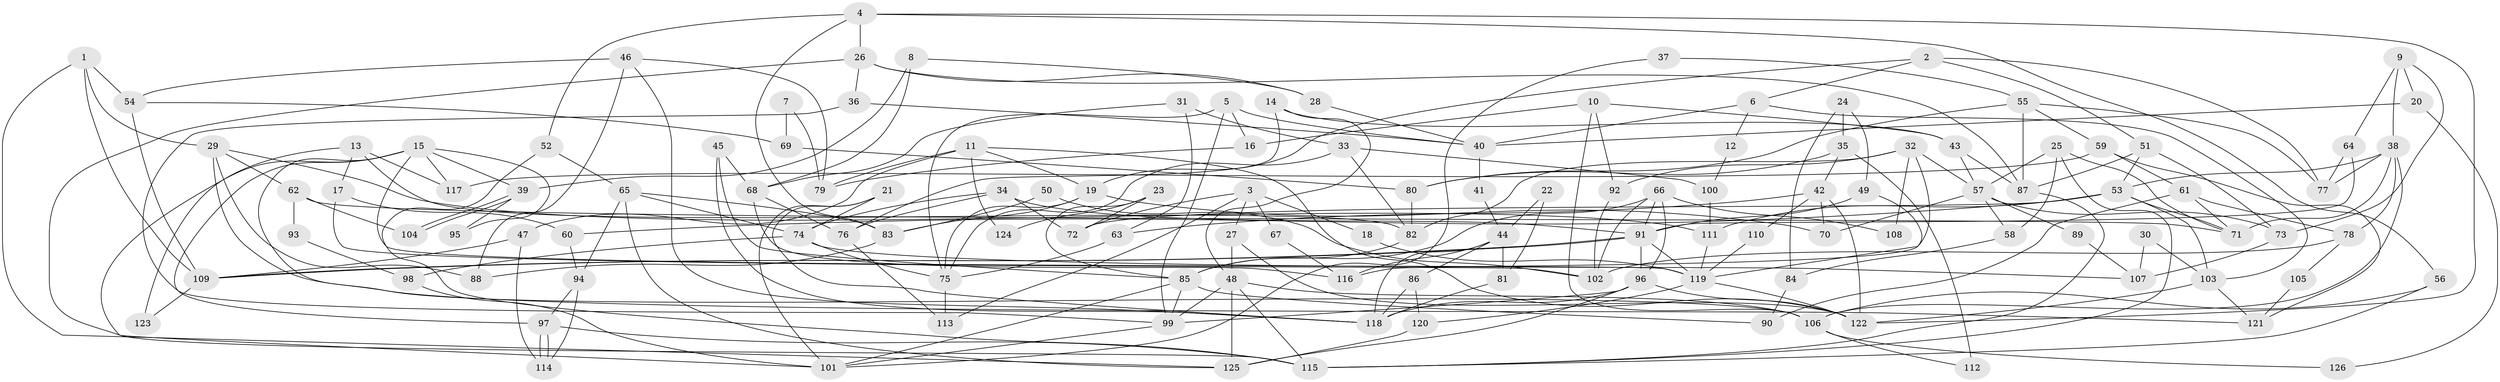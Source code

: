 // Generated by graph-tools (version 1.1) at 2025/26/03/09/25 03:26:15]
// undirected, 126 vertices, 252 edges
graph export_dot {
graph [start="1"]
  node [color=gray90,style=filled];
  1;
  2;
  3;
  4;
  5;
  6;
  7;
  8;
  9;
  10;
  11;
  12;
  13;
  14;
  15;
  16;
  17;
  18;
  19;
  20;
  21;
  22;
  23;
  24;
  25;
  26;
  27;
  28;
  29;
  30;
  31;
  32;
  33;
  34;
  35;
  36;
  37;
  38;
  39;
  40;
  41;
  42;
  43;
  44;
  45;
  46;
  47;
  48;
  49;
  50;
  51;
  52;
  53;
  54;
  55;
  56;
  57;
  58;
  59;
  60;
  61;
  62;
  63;
  64;
  65;
  66;
  67;
  68;
  69;
  70;
  71;
  72;
  73;
  74;
  75;
  76;
  77;
  78;
  79;
  80;
  81;
  82;
  83;
  84;
  85;
  86;
  87;
  88;
  89;
  90;
  91;
  92;
  93;
  94;
  95;
  96;
  97;
  98;
  99;
  100;
  101;
  102;
  103;
  104;
  105;
  106;
  107;
  108;
  109;
  110;
  111;
  112;
  113;
  114;
  115;
  116;
  117;
  118;
  119;
  120;
  121;
  122;
  123;
  124;
  125;
  126;
  1 -- 29;
  1 -- 125;
  1 -- 54;
  1 -- 109;
  2 -- 51;
  2 -- 77;
  2 -- 6;
  2 -- 19;
  3 -- 72;
  3 -- 113;
  3 -- 18;
  3 -- 27;
  3 -- 67;
  4 -- 122;
  4 -- 56;
  4 -- 26;
  4 -- 52;
  4 -- 83;
  5 -- 40;
  5 -- 99;
  5 -- 16;
  5 -- 75;
  6 -- 40;
  6 -- 12;
  6 -- 103;
  7 -- 69;
  7 -- 79;
  8 -- 39;
  8 -- 68;
  8 -- 28;
  9 -- 73;
  9 -- 64;
  9 -- 20;
  9 -- 38;
  10 -- 106;
  10 -- 16;
  10 -- 43;
  10 -- 92;
  11 -- 122;
  11 -- 19;
  11 -- 47;
  11 -- 79;
  11 -- 124;
  12 -- 100;
  13 -- 82;
  13 -- 17;
  13 -- 117;
  13 -- 123;
  14 -- 48;
  14 -- 43;
  14 -- 76;
  15 -- 101;
  15 -- 119;
  15 -- 39;
  15 -- 95;
  15 -- 97;
  15 -- 106;
  15 -- 117;
  16 -- 79;
  17 -- 60;
  17 -- 102;
  18 -- 119;
  19 -- 83;
  19 -- 70;
  19 -- 75;
  20 -- 40;
  20 -- 126;
  21 -- 74;
  21 -- 101;
  21 -- 118;
  22 -- 81;
  22 -- 44;
  23 -- 85;
  23 -- 72;
  23 -- 124;
  24 -- 84;
  24 -- 49;
  24 -- 35;
  25 -- 115;
  25 -- 71;
  25 -- 57;
  25 -- 58;
  26 -- 115;
  26 -- 28;
  26 -- 36;
  26 -- 87;
  27 -- 122;
  27 -- 48;
  28 -- 40;
  29 -- 121;
  29 -- 88;
  29 -- 62;
  29 -- 111;
  30 -- 103;
  30 -- 107;
  31 -- 63;
  31 -- 33;
  31 -- 68;
  32 -- 82;
  32 -- 57;
  32 -- 92;
  32 -- 108;
  32 -- 116;
  33 -- 82;
  33 -- 75;
  33 -- 100;
  34 -- 91;
  34 -- 74;
  34 -- 72;
  34 -- 76;
  35 -- 42;
  35 -- 80;
  35 -- 112;
  36 -- 99;
  36 -- 40;
  37 -- 55;
  37 -- 101;
  38 -- 53;
  38 -- 71;
  38 -- 77;
  38 -- 78;
  38 -- 106;
  39 -- 104;
  39 -- 104;
  39 -- 95;
  40 -- 41;
  41 -- 44;
  42 -- 122;
  42 -- 70;
  42 -- 63;
  42 -- 110;
  43 -- 87;
  43 -- 57;
  44 -- 116;
  44 -- 118;
  44 -- 81;
  44 -- 86;
  45 -- 68;
  45 -- 85;
  45 -- 118;
  46 -- 54;
  46 -- 118;
  46 -- 79;
  46 -- 88;
  47 -- 109;
  47 -- 114;
  48 -- 106;
  48 -- 99;
  48 -- 115;
  48 -- 125;
  49 -- 91;
  49 -- 119;
  50 -- 83;
  50 -- 102;
  51 -- 87;
  51 -- 53;
  51 -- 73;
  52 -- 115;
  52 -- 65;
  53 -- 111;
  53 -- 103;
  53 -- 60;
  53 -- 71;
  53 -- 72;
  54 -- 109;
  54 -- 69;
  55 -- 87;
  55 -- 59;
  55 -- 77;
  55 -- 80;
  56 -- 115;
  56 -- 106;
  57 -- 58;
  57 -- 70;
  57 -- 73;
  57 -- 89;
  58 -- 84;
  59 -- 117;
  59 -- 61;
  59 -- 121;
  60 -- 94;
  61 -- 78;
  61 -- 71;
  61 -- 90;
  62 -- 71;
  62 -- 93;
  62 -- 104;
  63 -- 75;
  64 -- 77;
  64 -- 91;
  65 -- 94;
  65 -- 74;
  65 -- 83;
  65 -- 125;
  66 -- 96;
  66 -- 91;
  66 -- 85;
  66 -- 102;
  66 -- 108;
  67 -- 116;
  68 -- 76;
  68 -- 116;
  69 -- 80;
  73 -- 107;
  74 -- 75;
  74 -- 98;
  74 -- 107;
  75 -- 113;
  76 -- 113;
  78 -- 102;
  78 -- 105;
  80 -- 82;
  81 -- 118;
  82 -- 85;
  83 -- 88;
  84 -- 90;
  85 -- 99;
  85 -- 90;
  85 -- 101;
  86 -- 118;
  86 -- 120;
  87 -- 115;
  89 -- 107;
  91 -- 96;
  91 -- 109;
  91 -- 109;
  91 -- 119;
  92 -- 102;
  93 -- 98;
  94 -- 114;
  94 -- 97;
  96 -- 125;
  96 -- 118;
  96 -- 99;
  96 -- 122;
  97 -- 114;
  97 -- 114;
  97 -- 115;
  98 -- 101;
  99 -- 101;
  100 -- 111;
  103 -- 122;
  103 -- 121;
  105 -- 121;
  106 -- 112;
  106 -- 126;
  109 -- 123;
  110 -- 119;
  111 -- 119;
  119 -- 120;
  119 -- 122;
  120 -- 125;
}
